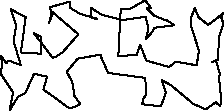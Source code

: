 unitsize(0.001cm);
draw((1380,939)--(1187,706));
draw((1187,706)--(1286,525));
draw((1286,525)--(1323,280));
draw((1323,280)--(1429,134));
draw((1429,134)--(1256,61));
draw((1256,61)--(1178,100));
draw((1178,100)--(953,268));
draw((953,268)--(776,392));
draw((776,392)--(839,620));
draw((839,620)--(611,673));
draw((611,673)--(457,334));
draw((457,334)--(327,265));
draw((327,265)--(178,24));
draw((178,24)--(241,341));
draw((241,341)--(19,674));
draw((19,674)--(53,857));
draw((53,857)--(22,987));
draw((22,987)--(123,862));
draw((123,862)--(161,906));
draw((161,906)--(376,825));
draw((376,825)--(252,1240));
draw((252,1240)--(274,1420));
draw((274,1420)--(298,1513));
draw((298,1513)--(198,1810));
draw((198,1810)--(463,1670));
draw((463,1670)--(378,1048));
draw((378,1048)--(742,1025));
draw((742,1025)--(738,1325));
draw((738,1325)--(611,1384));
draw((611,1384)--(938,955));
draw((938,955)--(984,965));
draw((984,965)--(1115,1052));
draw((1115,1052)--(1393,1368));
draw((1393,1368)--(929,1766));
draw((929,1766)--(872,1559));
draw((872,1559)--(928,1700));
draw((928,1700)--(890,1846));
draw((890,1846)--(1247,1945));
draw((1247,1945)--(1234,1946));
draw((1234,1946)--(1251,1832));
draw((1251,1832)--(1424,1728));
draw((1424,1728)--(1724,1642));
draw((1724,1642)--(1625,1651));
draw((1625,1651)--(1621,1830));
draw((1621,1830)--(1807,1711));
draw((1807,1711)--(2178,1619));
draw((2178,1619)--(2576,1676));
draw((2576,1676)--(2628,1479));
draw((2628,1479)--(2586,1286));
draw((2586,1286)--(2716,1432));
draw((2716,1432)--(2721,1482));
draw((2721,1482)--(3085,1528));
draw((3085,1528)--(2945,1622));
draw((2945,1622)--(2961,1605));
draw((2961,1605)--(2728,1698));
draw((2728,1698)--(2597,1830));
draw((2597,1830)--(2678,1825));
draw((2678,1825)--(2573,1969));
draw((2573,1969)--(2290,1810));
draw((2290,1810)--(2139,1806));
draw((2139,1806)--(2097,981));
draw((2097,981)--(2421,1007));
draw((2421,1007)--(2482,1183));
draw((2482,1183)--(2574,946));
draw((2574,946)--(2599,901));
draw((2599,901)--(2991,792));
draw((2991,792)--(3113,885));
draw((3113,885)--(3479,821));
draw((3479,821)--(3520,1079));
draw((3520,1079)--(3384,1498));
draw((3384,1498)--(3373,1646));
draw((3373,1646)--(3447,1830));
draw((3447,1830)--(3510,1671));
draw((3510,1671)--(3683,1533));
draw((3683,1533)--(3955,1743));
draw((3955,1743)--(3911,1673));
draw((3911,1673)--(3950,1558));
draw((3950,1558)--(3874,1318));
draw((3874,1318)--(3854,923));
draw((3854,923)--(3756,882));
draw((3756,882)--(3822,899));
draw((3822,899)--(3888,666));
draw((3888,666)--(3875,598));
draw((3875,598)--(3913,192));
draw((3913,192)--(3893,102));
draw((3893,102)--(3815,169));
draw((3815,169)--(3640,43));
draw((3640,43)--(3416,143));
draw((3416,143)--(3022,474));
draw((3022,474)--(2863,558));
draw((2863,558)--(2936,337));
draw((2936,337)--(2848,96));
draw((2848,96)--(2519,135));
draw((2519,135)--(2542,236));
draw((2542,236)--(2588,302));
draw((2588,302)--(2573,599));
draw((2573,599)--(1917,687));
draw((1917,687)--(1795,962));
draw((1795,962)--(1787,1009));
draw((1787,1009)--(1380,939));

